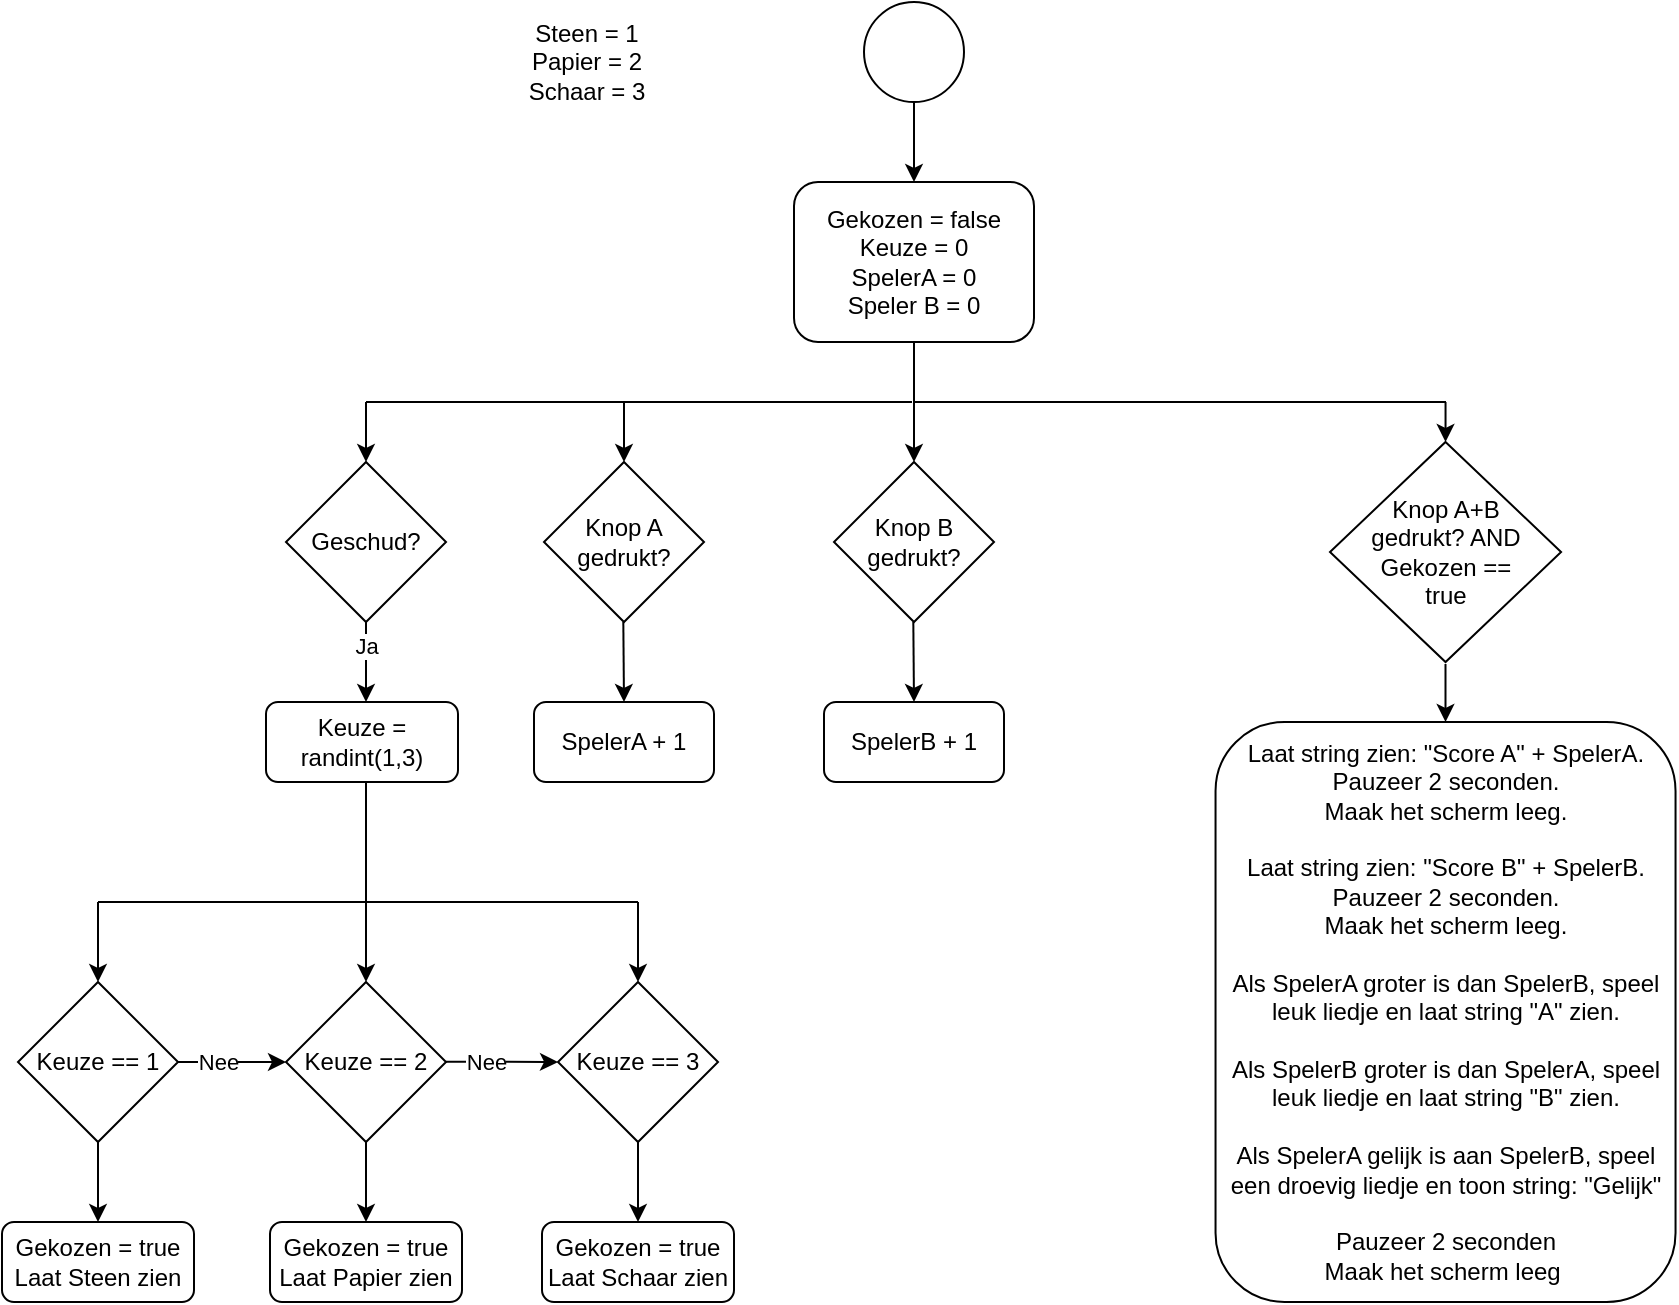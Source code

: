 <mxfile version="13.7.3" type="device"><diagram id="C5RBs43oDa-KdzZeNtuy" name="Page-1"><mxGraphModel dx="2489" dy="822" grid="1" gridSize="10" guides="1" tooltips="1" connect="1" arrows="1" fold="1" page="1" pageScale="1" pageWidth="827" pageHeight="1169" math="0" shadow="0"><root><mxCell id="WIyWlLk6GJQsqaUBKTNV-0"/><mxCell id="WIyWlLk6GJQsqaUBKTNV-1" parent="WIyWlLk6GJQsqaUBKTNV-0"/><mxCell id="yiGFv9apCfRi7RjSas5i-0" value="" style="ellipse;whiteSpace=wrap;html=1;aspect=fixed;" parent="WIyWlLk6GJQsqaUBKTNV-1" vertex="1"><mxGeometry x="389" y="70" width="50" height="50" as="geometry"/></mxCell><mxCell id="yiGFv9apCfRi7RjSas5i-2" value="" style="endArrow=classic;html=1;exitX=0.5;exitY=1;exitDx=0;exitDy=0;" parent="WIyWlLk6GJQsqaUBKTNV-1" source="yiGFv9apCfRi7RjSas5i-0" edge="1"><mxGeometry width="50" height="50" relative="1" as="geometry"><mxPoint x="414" y="200" as="sourcePoint"/><mxPoint x="414" y="160" as="targetPoint"/></mxGeometry></mxCell><mxCell id="yiGFv9apCfRi7RjSas5i-3" value="Gekozen = false&lt;br&gt;Keuze = 0&lt;br&gt;SpelerA = 0&lt;br&gt;Speler B = 0" style="rounded=1;whiteSpace=wrap;html=1;" parent="WIyWlLk6GJQsqaUBKTNV-1" vertex="1"><mxGeometry x="354" y="160" width="120" height="80" as="geometry"/></mxCell><mxCell id="yiGFv9apCfRi7RjSas5i-4" value="Steen = 1&lt;br&gt;Papier = 2&lt;br&gt;Schaar = 3" style="text;html=1;align=center;verticalAlign=middle;resizable=0;points=[];autosize=1;" parent="WIyWlLk6GJQsqaUBKTNV-1" vertex="1"><mxGeometry x="215" y="75" width="70" height="50" as="geometry"/></mxCell><mxCell id="yiGFv9apCfRi7RjSas5i-6" value="" style="endArrow=classic;html=1;exitX=0.5;exitY=1;exitDx=0;exitDy=0;" parent="WIyWlLk6GJQsqaUBKTNV-1" edge="1"><mxGeometry width="50" height="50" relative="1" as="geometry"><mxPoint x="140" y="360" as="sourcePoint"/><mxPoint x="140" y="420" as="targetPoint"/></mxGeometry></mxCell><mxCell id="yiGFv9apCfRi7RjSas5i-19" value="Ja" style="edgeLabel;html=1;align=center;verticalAlign=middle;resizable=0;points=[];" parent="yiGFv9apCfRi7RjSas5i-6" vertex="1" connectable="0"><mxGeometry x="-0.45" y="1" relative="1" as="geometry"><mxPoint x="-1" y="15.29" as="offset"/></mxGeometry></mxCell><mxCell id="yiGFv9apCfRi7RjSas5i-17" value="Geschud?" style="rhombus;whiteSpace=wrap;html=1;" parent="WIyWlLk6GJQsqaUBKTNV-1" vertex="1"><mxGeometry x="100" y="300" width="80" height="80" as="geometry"/></mxCell><mxCell id="86RR7LFyI71DX3-MU56Q-41" value="" style="endArrow=none;html=1;" edge="1" parent="WIyWlLk6GJQsqaUBKTNV-1"><mxGeometry width="50" height="50" relative="1" as="geometry"><mxPoint x="140" y="270" as="sourcePoint"/><mxPoint x="413" y="270" as="targetPoint"/></mxGeometry></mxCell><mxCell id="86RR7LFyI71DX3-MU56Q-42" value="" style="endArrow=classic;html=1;entryX=0.5;entryY=0;entryDx=0;entryDy=0;" edge="1" parent="WIyWlLk6GJQsqaUBKTNV-1" target="86RR7LFyI71DX3-MU56Q-43"><mxGeometry width="50" height="50" relative="1" as="geometry"><mxPoint x="269" y="270" as="sourcePoint"/><mxPoint x="269" y="320" as="targetPoint"/></mxGeometry></mxCell><mxCell id="86RR7LFyI71DX3-MU56Q-43" value="Knop A gedrukt?" style="rhombus;whiteSpace=wrap;html=1;" vertex="1" parent="WIyWlLk6GJQsqaUBKTNV-1"><mxGeometry x="229" y="300" width="80" height="80" as="geometry"/></mxCell><mxCell id="86RR7LFyI71DX3-MU56Q-44" value="" style="endArrow=classic;html=1;" edge="1" parent="WIyWlLk6GJQsqaUBKTNV-1"><mxGeometry width="50" height="50" relative="1" as="geometry"><mxPoint x="268.66" y="380" as="sourcePoint"/><mxPoint x="269" y="420" as="targetPoint"/></mxGeometry></mxCell><mxCell id="86RR7LFyI71DX3-MU56Q-45" value="SpelerA + 1" style="rounded=1;whiteSpace=wrap;html=1;" vertex="1" parent="WIyWlLk6GJQsqaUBKTNV-1"><mxGeometry x="224" y="420" width="90" height="40" as="geometry"/></mxCell><mxCell id="86RR7LFyI71DX3-MU56Q-46" value="" style="endArrow=classic;html=1;entryX=0.5;entryY=0;entryDx=0;entryDy=0;exitX=0.5;exitY=1;exitDx=0;exitDy=0;" edge="1" parent="WIyWlLk6GJQsqaUBKTNV-1" target="86RR7LFyI71DX3-MU56Q-47" source="yiGFv9apCfRi7RjSas5i-3"><mxGeometry width="50" height="50" relative="1" as="geometry"><mxPoint x="414" y="270" as="sourcePoint"/><mxPoint x="414" y="320" as="targetPoint"/></mxGeometry></mxCell><mxCell id="86RR7LFyI71DX3-MU56Q-47" value="Knop B gedrukt?" style="rhombus;whiteSpace=wrap;html=1;" vertex="1" parent="WIyWlLk6GJQsqaUBKTNV-1"><mxGeometry x="374" y="300" width="80" height="80" as="geometry"/></mxCell><mxCell id="86RR7LFyI71DX3-MU56Q-48" value="" style="endArrow=classic;html=1;" edge="1" parent="WIyWlLk6GJQsqaUBKTNV-1"><mxGeometry width="50" height="50" relative="1" as="geometry"><mxPoint x="413.66" y="380.0" as="sourcePoint"/><mxPoint x="414" y="420.0" as="targetPoint"/></mxGeometry></mxCell><mxCell id="86RR7LFyI71DX3-MU56Q-49" value="SpelerB + 1" style="rounded=1;whiteSpace=wrap;html=1;" vertex="1" parent="WIyWlLk6GJQsqaUBKTNV-1"><mxGeometry x="369" y="420" width="90" height="40" as="geometry"/></mxCell><mxCell id="86RR7LFyI71DX3-MU56Q-50" value="" style="endArrow=none;html=1;" edge="1" parent="WIyWlLk6GJQsqaUBKTNV-1"><mxGeometry width="50" height="50" relative="1" as="geometry"><mxPoint x="414" y="270" as="sourcePoint"/><mxPoint x="680" y="270" as="targetPoint"/></mxGeometry></mxCell><mxCell id="86RR7LFyI71DX3-MU56Q-51" value="" style="endArrow=classic;html=1;" edge="1" parent="WIyWlLk6GJQsqaUBKTNV-1"><mxGeometry width="50" height="50" relative="1" as="geometry"><mxPoint x="679.77" y="270" as="sourcePoint"/><mxPoint x="679.77" y="290" as="targetPoint"/></mxGeometry></mxCell><mxCell id="86RR7LFyI71DX3-MU56Q-55" value="Laat string zien: &quot;Score A&quot; + SpelerA.&lt;br&gt;Pauzeer 2 seconden.&lt;br&gt;Maak het scherm leeg.&lt;br&gt;&lt;br&gt;Laat string zien: &quot;Score B&quot; + SpelerB.&lt;br&gt;Pauzeer 2 seconden.&lt;br&gt;Maak het scherm leeg.&lt;br&gt;&lt;br&gt;Als SpelerA groter is dan SpelerB, speel leuk liedje en laat string &quot;A&quot; zien.&lt;br&gt;&lt;br&gt;Als SpelerB groter is dan SpelerA, speel leuk liedje en laat string &quot;B&quot; zien.&lt;br&gt;&lt;br&gt;Als SpelerA gelijk is aan SpelerB, speel een droevig liedje en toon string: &quot;Gelijk&quot;&lt;br&gt;&lt;br&gt;Pauzeer 2 seconden&lt;br&gt;Maak het scherm leeg&amp;nbsp;" style="rounded=1;whiteSpace=wrap;html=1;" vertex="1" parent="WIyWlLk6GJQsqaUBKTNV-1"><mxGeometry x="564.77" y="430" width="230" height="290" as="geometry"/></mxCell><mxCell id="86RR7LFyI71DX3-MU56Q-110" style="edgeStyle=orthogonalEdgeStyle;rounded=0;orthogonalLoop=1;jettySize=auto;html=1;entryX=0.5;entryY=0;entryDx=0;entryDy=0;" edge="1" parent="WIyWlLk6GJQsqaUBKTNV-1" source="86RR7LFyI71DX3-MU56Q-72" target="86RR7LFyI71DX3-MU56Q-55"><mxGeometry relative="1" as="geometry"/></mxCell><mxCell id="86RR7LFyI71DX3-MU56Q-72" value="Knop A+B gedrukt? AND Gekozen == true" style="rhombus;whiteSpace=wrap;html=1;strokeWidth=1;perimeterSpacing=1;rounded=0;spacing=15;spacingLeft=0;aspect=fixed;" vertex="1" parent="WIyWlLk6GJQsqaUBKTNV-1"><mxGeometry x="622" y="290" width="115.54" height="110" as="geometry"/></mxCell><mxCell id="86RR7LFyI71DX3-MU56Q-77" value="Keuze = randint(1,3)" style="rounded=1;whiteSpace=wrap;html=1;direction=east;" vertex="1" parent="WIyWlLk6GJQsqaUBKTNV-1"><mxGeometry x="90" y="420" width="96" height="40" as="geometry"/></mxCell><mxCell id="86RR7LFyI71DX3-MU56Q-86" value="" style="endArrow=none;html=1;" edge="1" parent="WIyWlLk6GJQsqaUBKTNV-1"><mxGeometry width="50" height="50" relative="1" as="geometry"><mxPoint x="140" y="520" as="sourcePoint"/><mxPoint x="140" y="460" as="targetPoint"/></mxGeometry></mxCell><mxCell id="86RR7LFyI71DX3-MU56Q-87" value="" style="endArrow=none;html=1;" edge="1" parent="WIyWlLk6GJQsqaUBKTNV-1"><mxGeometry width="50" height="50" relative="1" as="geometry"><mxPoint x="6" y="520" as="sourcePoint"/><mxPoint x="276" y="520" as="targetPoint"/></mxGeometry></mxCell><mxCell id="86RR7LFyI71DX3-MU56Q-88" value="" style="endArrow=classic;html=1;" edge="1" parent="WIyWlLk6GJQsqaUBKTNV-1"><mxGeometry width="50" height="50" relative="1" as="geometry"><mxPoint x="6" y="520" as="sourcePoint"/><mxPoint x="6" y="560" as="targetPoint"/></mxGeometry></mxCell><mxCell id="86RR7LFyI71DX3-MU56Q-89" value="Keuze == 1" style="rhombus;whiteSpace=wrap;html=1;" vertex="1" parent="WIyWlLk6GJQsqaUBKTNV-1"><mxGeometry x="-34" y="560" width="80" height="80" as="geometry"/></mxCell><mxCell id="86RR7LFyI71DX3-MU56Q-90" value="" style="endArrow=classic;html=1;" edge="1" parent="WIyWlLk6GJQsqaUBKTNV-1"><mxGeometry width="50" height="50" relative="1" as="geometry"><mxPoint x="140" y="520" as="sourcePoint"/><mxPoint x="140" y="560" as="targetPoint"/></mxGeometry></mxCell><mxCell id="86RR7LFyI71DX3-MU56Q-91" value="Keuze == 2" style="rhombus;whiteSpace=wrap;html=1;" vertex="1" parent="WIyWlLk6GJQsqaUBKTNV-1"><mxGeometry x="100" y="560" width="80" height="80" as="geometry"/></mxCell><mxCell id="86RR7LFyI71DX3-MU56Q-92" value="" style="endArrow=classic;html=1;" edge="1" parent="WIyWlLk6GJQsqaUBKTNV-1"><mxGeometry width="50" height="50" relative="1" as="geometry"><mxPoint x="276" y="520" as="sourcePoint"/><mxPoint x="276" y="560" as="targetPoint"/></mxGeometry></mxCell><mxCell id="86RR7LFyI71DX3-MU56Q-93" value="Keuze == 3" style="rhombus;whiteSpace=wrap;html=1;" vertex="1" parent="WIyWlLk6GJQsqaUBKTNV-1"><mxGeometry x="236" y="560" width="80" height="80" as="geometry"/></mxCell><mxCell id="86RR7LFyI71DX3-MU56Q-95" value="" style="endArrow=none;html=1;" edge="1" parent="WIyWlLk6GJQsqaUBKTNV-1"><mxGeometry width="50" height="50" relative="1" as="geometry"><mxPoint x="46" y="600" as="sourcePoint"/><mxPoint x="76" y="600" as="targetPoint"/><Array as="points"/></mxGeometry></mxCell><mxCell id="86RR7LFyI71DX3-MU56Q-96" value="Nee" style="edgeLabel;html=1;align=center;verticalAlign=middle;resizable=0;points=[];" vertex="1" connectable="0" parent="86RR7LFyI71DX3-MU56Q-95"><mxGeometry x="0.471" relative="1" as="geometry"><mxPoint x="-2.09" as="offset"/></mxGeometry></mxCell><mxCell id="86RR7LFyI71DX3-MU56Q-97" value="" style="endArrow=classic;html=1;entryX=0;entryY=0.5;entryDx=0;entryDy=0;" edge="1" parent="WIyWlLk6GJQsqaUBKTNV-1" target="86RR7LFyI71DX3-MU56Q-91"><mxGeometry width="50" height="50" relative="1" as="geometry"><mxPoint x="76" y="600" as="sourcePoint"/><mxPoint x="116" y="580" as="targetPoint"/></mxGeometry></mxCell><mxCell id="86RR7LFyI71DX3-MU56Q-98" value="" style="endArrow=none;html=1;" edge="1" parent="WIyWlLk6GJQsqaUBKTNV-1"><mxGeometry width="50" height="50" relative="1" as="geometry"><mxPoint x="180" y="599.83" as="sourcePoint"/><mxPoint x="210" y="599.83" as="targetPoint"/><Array as="points"/></mxGeometry></mxCell><mxCell id="86RR7LFyI71DX3-MU56Q-99" value="Nee" style="edgeLabel;html=1;align=center;verticalAlign=middle;resizable=0;points=[];" vertex="1" connectable="0" parent="86RR7LFyI71DX3-MU56Q-98"><mxGeometry x="0.471" relative="1" as="geometry"><mxPoint x="-2.09" as="offset"/></mxGeometry></mxCell><mxCell id="86RR7LFyI71DX3-MU56Q-100" value="" style="endArrow=classic;html=1;entryX=0;entryY=0.5;entryDx=0;entryDy=0;" edge="1" parent="WIyWlLk6GJQsqaUBKTNV-1" target="86RR7LFyI71DX3-MU56Q-93"><mxGeometry width="50" height="50" relative="1" as="geometry"><mxPoint x="210" y="599.83" as="sourcePoint"/><mxPoint x="234" y="599.83" as="targetPoint"/></mxGeometry></mxCell><mxCell id="86RR7LFyI71DX3-MU56Q-101" value="" style="endArrow=classic;html=1;" edge="1" parent="WIyWlLk6GJQsqaUBKTNV-1"><mxGeometry width="50" height="50" relative="1" as="geometry"><mxPoint x="6" y="640" as="sourcePoint"/><mxPoint x="6" y="680" as="targetPoint"/></mxGeometry></mxCell><mxCell id="86RR7LFyI71DX3-MU56Q-102" value="Gekozen = true&lt;br&gt;Laat Steen zien" style="rounded=1;whiteSpace=wrap;html=1;direction=east;" vertex="1" parent="WIyWlLk6GJQsqaUBKTNV-1"><mxGeometry x="-42" y="680" width="96" height="40" as="geometry"/></mxCell><mxCell id="86RR7LFyI71DX3-MU56Q-105" value="" style="endArrow=classic;html=1;" edge="1" parent="WIyWlLk6GJQsqaUBKTNV-1"><mxGeometry width="50" height="50" relative="1" as="geometry"><mxPoint x="140" y="640" as="sourcePoint"/><mxPoint x="140" y="680" as="targetPoint"/></mxGeometry></mxCell><mxCell id="86RR7LFyI71DX3-MU56Q-106" value="Gekozen = true&lt;br&gt;Laat Papier zien" style="rounded=1;whiteSpace=wrap;html=1;direction=east;" vertex="1" parent="WIyWlLk6GJQsqaUBKTNV-1"><mxGeometry x="92" y="680" width="96" height="40" as="geometry"/></mxCell><mxCell id="86RR7LFyI71DX3-MU56Q-107" value="" style="endArrow=classic;html=1;" edge="1" parent="WIyWlLk6GJQsqaUBKTNV-1"><mxGeometry width="50" height="50" relative="1" as="geometry"><mxPoint x="276" y="640" as="sourcePoint"/><mxPoint x="276" y="680" as="targetPoint"/></mxGeometry></mxCell><mxCell id="86RR7LFyI71DX3-MU56Q-108" value="Gekozen = true&lt;br&gt;Laat Schaar zien" style="rounded=1;whiteSpace=wrap;html=1;direction=east;" vertex="1" parent="WIyWlLk6GJQsqaUBKTNV-1"><mxGeometry x="228" y="680" width="96" height="40" as="geometry"/></mxCell><mxCell id="86RR7LFyI71DX3-MU56Q-112" value="" style="endArrow=classic;html=1;entryX=0.5;entryY=0;entryDx=0;entryDy=0;" edge="1" parent="WIyWlLk6GJQsqaUBKTNV-1" target="yiGFv9apCfRi7RjSas5i-17"><mxGeometry width="50" height="50" relative="1" as="geometry"><mxPoint x="140" y="270" as="sourcePoint"/><mxPoint x="188" y="220" as="targetPoint"/></mxGeometry></mxCell></root></mxGraphModel></diagram></mxfile>